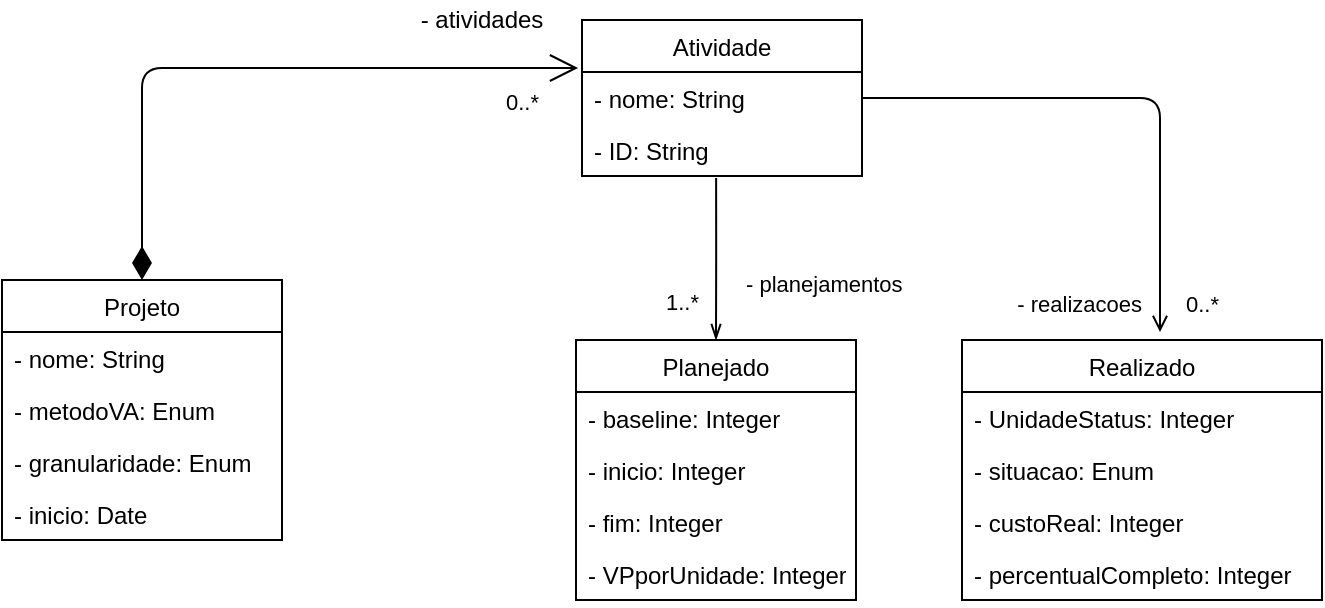 <mxfile version="13.6.5" type="device"><diagram id="612FJXXv7UqyjR51C-uj" name="Page-1"><mxGraphModel dx="780" dy="775" grid="1" gridSize="10" guides="1" tooltips="1" connect="1" arrows="1" fold="1" page="1" pageScale="1" pageWidth="827" pageHeight="1169" math="0" shadow="0"><root><mxCell id="0"/><mxCell id="1" parent="0"/><mxCell id="S8nNHI_xJepsm-MBZXVp-5" value="Projeto" style="swimlane;fontStyle=0;childLayout=stackLayout;horizontal=1;startSize=26;fillColor=none;horizontalStack=0;resizeParent=1;resizeParentMax=0;resizeLast=0;collapsible=1;marginBottom=0;" vertex="1" parent="1"><mxGeometry x="90" y="220" width="140" height="130" as="geometry"/></mxCell><mxCell id="S8nNHI_xJepsm-MBZXVp-6" value="- nome: String" style="text;strokeColor=none;fillColor=none;align=left;verticalAlign=top;spacingLeft=4;spacingRight=4;overflow=hidden;rotatable=0;points=[[0,0.5],[1,0.5]];portConstraint=eastwest;" vertex="1" parent="S8nNHI_xJepsm-MBZXVp-5"><mxGeometry y="26" width="140" height="26" as="geometry"/></mxCell><mxCell id="S8nNHI_xJepsm-MBZXVp-7" value="- metodoVA: Enum" style="text;strokeColor=none;fillColor=none;align=left;verticalAlign=top;spacingLeft=4;spacingRight=4;overflow=hidden;rotatable=0;points=[[0,0.5],[1,0.5]];portConstraint=eastwest;" vertex="1" parent="S8nNHI_xJepsm-MBZXVp-5"><mxGeometry y="52" width="140" height="26" as="geometry"/></mxCell><mxCell id="S8nNHI_xJepsm-MBZXVp-8" value="- granularidade: Enum" style="text;strokeColor=none;fillColor=none;align=left;verticalAlign=top;spacingLeft=4;spacingRight=4;overflow=hidden;rotatable=0;points=[[0,0.5],[1,0.5]];portConstraint=eastwest;" vertex="1" parent="S8nNHI_xJepsm-MBZXVp-5"><mxGeometry y="78" width="140" height="26" as="geometry"/></mxCell><mxCell id="S8nNHI_xJepsm-MBZXVp-9" value="- inicio: Date" style="text;strokeColor=none;fillColor=none;align=left;verticalAlign=top;spacingLeft=4;spacingRight=4;overflow=hidden;rotatable=0;points=[[0,0.5],[1,0.5]];portConstraint=eastwest;" vertex="1" parent="S8nNHI_xJepsm-MBZXVp-5"><mxGeometry y="104" width="140" height="26" as="geometry"/></mxCell><mxCell id="S8nNHI_xJepsm-MBZXVp-10" value="Atividade" style="swimlane;fontStyle=0;childLayout=stackLayout;horizontal=1;startSize=26;fillColor=none;horizontalStack=0;resizeParent=1;resizeParentMax=0;resizeLast=0;collapsible=1;marginBottom=0;" vertex="1" parent="1"><mxGeometry x="380" y="90" width="140" height="78" as="geometry"/></mxCell><mxCell id="S8nNHI_xJepsm-MBZXVp-11" value="- nome: String" style="text;strokeColor=none;fillColor=none;align=left;verticalAlign=top;spacingLeft=4;spacingRight=4;overflow=hidden;rotatable=0;points=[[0,0.5],[1,0.5]];portConstraint=eastwest;" vertex="1" parent="S8nNHI_xJepsm-MBZXVp-10"><mxGeometry y="26" width="140" height="26" as="geometry"/></mxCell><mxCell id="S8nNHI_xJepsm-MBZXVp-25" value="- ID: String" style="text;strokeColor=none;fillColor=none;align=left;verticalAlign=top;spacingLeft=4;spacingRight=4;overflow=hidden;rotatable=0;points=[[0,0.5],[1,0.5]];portConstraint=eastwest;" vertex="1" parent="S8nNHI_xJepsm-MBZXVp-10"><mxGeometry y="52" width="140" height="26" as="geometry"/></mxCell><mxCell id="S8nNHI_xJepsm-MBZXVp-23" value="0..*" style="endArrow=open;html=1;endSize=12;startArrow=diamondThin;startSize=14;startFill=1;edgeStyle=orthogonalEdgeStyle;align=left;verticalAlign=bottom;exitX=0.5;exitY=0;exitDx=0;exitDy=0;entryX=-0.014;entryY=-0.077;entryDx=0;entryDy=0;entryPerimeter=0;" edge="1" parent="1" source="S8nNHI_xJepsm-MBZXVp-5" target="S8nNHI_xJepsm-MBZXVp-11"><mxGeometry x="0.765" y="-26" relative="1" as="geometry"><mxPoint x="320" y="420" as="sourcePoint"/><mxPoint x="480" y="420" as="targetPoint"/><mxPoint as="offset"/></mxGeometry></mxCell><mxCell id="S8nNHI_xJepsm-MBZXVp-18" value="Planejado" style="swimlane;fontStyle=0;childLayout=stackLayout;horizontal=1;startSize=26;fillColor=none;horizontalStack=0;resizeParent=1;resizeParentMax=0;resizeLast=0;collapsible=1;marginBottom=0;" vertex="1" parent="1"><mxGeometry x="377" y="250" width="140" height="130" as="geometry"/></mxCell><mxCell id="S8nNHI_xJepsm-MBZXVp-24" value="- baseline: Integer" style="text;strokeColor=none;fillColor=none;align=left;verticalAlign=top;spacingLeft=4;spacingRight=4;overflow=hidden;rotatable=0;points=[[0,0.5],[1,0.5]];portConstraint=eastwest;" vertex="1" parent="S8nNHI_xJepsm-MBZXVp-18"><mxGeometry y="26" width="140" height="26" as="geometry"/></mxCell><mxCell id="S8nNHI_xJepsm-MBZXVp-19" value="- inicio: Integer" style="text;strokeColor=none;fillColor=none;align=left;verticalAlign=top;spacingLeft=4;spacingRight=4;overflow=hidden;rotatable=0;points=[[0,0.5],[1,0.5]];portConstraint=eastwest;" vertex="1" parent="S8nNHI_xJepsm-MBZXVp-18"><mxGeometry y="52" width="140" height="26" as="geometry"/></mxCell><mxCell id="S8nNHI_xJepsm-MBZXVp-20" value="- fim: Integer" style="text;strokeColor=none;fillColor=none;align=left;verticalAlign=top;spacingLeft=4;spacingRight=4;overflow=hidden;rotatable=0;points=[[0,0.5],[1,0.5]];portConstraint=eastwest;" vertex="1" parent="S8nNHI_xJepsm-MBZXVp-18"><mxGeometry y="78" width="140" height="26" as="geometry"/></mxCell><mxCell id="S8nNHI_xJepsm-MBZXVp-21" value="- VPporUnidade: Integer" style="text;strokeColor=none;fillColor=none;align=left;verticalAlign=top;spacingLeft=4;spacingRight=4;overflow=hidden;rotatable=0;points=[[0,0.5],[1,0.5]];portConstraint=eastwest;" vertex="1" parent="S8nNHI_xJepsm-MBZXVp-18"><mxGeometry y="104" width="140" height="26" as="geometry"/></mxCell><mxCell id="S8nNHI_xJepsm-MBZXVp-26" value="- planejamentos" style="endArrow=openThin;endFill=0;html=1;edgeStyle=orthogonalEdgeStyle;align=left;verticalAlign=top;exitX=0.479;exitY=1.038;exitDx=0;exitDy=0;exitPerimeter=0;entryX=0.5;entryY=0;entryDx=0;entryDy=0;" edge="1" parent="1" source="S8nNHI_xJepsm-MBZXVp-25" target="S8nNHI_xJepsm-MBZXVp-18"><mxGeometry x="-0.013" y="13" relative="1" as="geometry"><mxPoint x="320" y="420" as="sourcePoint"/><mxPoint x="480" y="420" as="targetPoint"/><mxPoint as="offset"/></mxGeometry></mxCell><mxCell id="S8nNHI_xJepsm-MBZXVp-27" value="1..*" style="edgeLabel;resizable=0;html=1;align=left;verticalAlign=bottom;" connectable="0" vertex="1" parent="S8nNHI_xJepsm-MBZXVp-26"><mxGeometry x="-1" relative="1" as="geometry"><mxPoint x="-27.06" y="71.01" as="offset"/></mxGeometry></mxCell><mxCell id="S8nNHI_xJepsm-MBZXVp-31" value="Realizado" style="swimlane;fontStyle=0;childLayout=stackLayout;horizontal=1;startSize=26;fillColor=none;horizontalStack=0;resizeParent=1;resizeParentMax=0;resizeLast=0;collapsible=1;marginBottom=0;" vertex="1" parent="1"><mxGeometry x="570" y="250" width="180" height="130" as="geometry"/></mxCell><mxCell id="S8nNHI_xJepsm-MBZXVp-35" value="- UnidadeStatus: Integer" style="text;strokeColor=none;fillColor=none;align=left;verticalAlign=top;spacingLeft=4;spacingRight=4;overflow=hidden;rotatable=0;points=[[0,0.5],[1,0.5]];portConstraint=eastwest;" vertex="1" parent="S8nNHI_xJepsm-MBZXVp-31"><mxGeometry y="26" width="180" height="26" as="geometry"/></mxCell><mxCell id="S8nNHI_xJepsm-MBZXVp-32" value="- situacao: Enum" style="text;strokeColor=none;fillColor=none;align=left;verticalAlign=top;spacingLeft=4;spacingRight=4;overflow=hidden;rotatable=0;points=[[0,0.5],[1,0.5]];portConstraint=eastwest;" vertex="1" parent="S8nNHI_xJepsm-MBZXVp-31"><mxGeometry y="52" width="180" height="26" as="geometry"/></mxCell><mxCell id="S8nNHI_xJepsm-MBZXVp-33" value="- custoReal: Integer" style="text;strokeColor=none;fillColor=none;align=left;verticalAlign=top;spacingLeft=4;spacingRight=4;overflow=hidden;rotatable=0;points=[[0,0.5],[1,0.5]];portConstraint=eastwest;" vertex="1" parent="S8nNHI_xJepsm-MBZXVp-31"><mxGeometry y="78" width="180" height="26" as="geometry"/></mxCell><mxCell id="S8nNHI_xJepsm-MBZXVp-34" value="- percentualCompleto: Integer" style="text;strokeColor=none;fillColor=none;align=left;verticalAlign=top;spacingLeft=4;spacingRight=4;overflow=hidden;rotatable=0;points=[[0,0.5],[1,0.5]];portConstraint=eastwest;" vertex="1" parent="S8nNHI_xJepsm-MBZXVp-31"><mxGeometry y="104" width="180" height="26" as="geometry"/></mxCell><mxCell id="S8nNHI_xJepsm-MBZXVp-36" value="" style="endArrow=open;html=1;edgeStyle=orthogonalEdgeStyle;exitX=1;exitY=0.5;exitDx=0;exitDy=0;entryX=0.55;entryY=-0.031;entryDx=0;entryDy=0;entryPerimeter=0;endFill=0;" edge="1" parent="1" source="S8nNHI_xJepsm-MBZXVp-11" target="S8nNHI_xJepsm-MBZXVp-31"><mxGeometry relative="1" as="geometry"><mxPoint x="320" y="420" as="sourcePoint"/><mxPoint x="480" y="420" as="targetPoint"/></mxGeometry></mxCell><mxCell id="S8nNHI_xJepsm-MBZXVp-37" value="0..*" style="edgeLabel;resizable=0;html=1;align=left;verticalAlign=bottom;" connectable="0" vertex="1" parent="S8nNHI_xJepsm-MBZXVp-36"><mxGeometry x="-1" relative="1" as="geometry"><mxPoint x="160" y="111" as="offset"/></mxGeometry></mxCell><mxCell id="S8nNHI_xJepsm-MBZXVp-38" value="- realizacoes" style="edgeLabel;resizable=0;html=1;align=right;verticalAlign=bottom;" connectable="0" vertex="1" parent="S8nNHI_xJepsm-MBZXVp-36"><mxGeometry x="1" relative="1" as="geometry"><mxPoint x="-9" y="-6" as="offset"/></mxGeometry></mxCell><mxCell id="S8nNHI_xJepsm-MBZXVp-39" value="- atividades" style="text;html=1;strokeColor=none;fillColor=none;align=center;verticalAlign=middle;whiteSpace=wrap;rounded=0;" vertex="1" parent="1"><mxGeometry x="290" y="80" width="80" height="20" as="geometry"/></mxCell></root></mxGraphModel></diagram></mxfile>